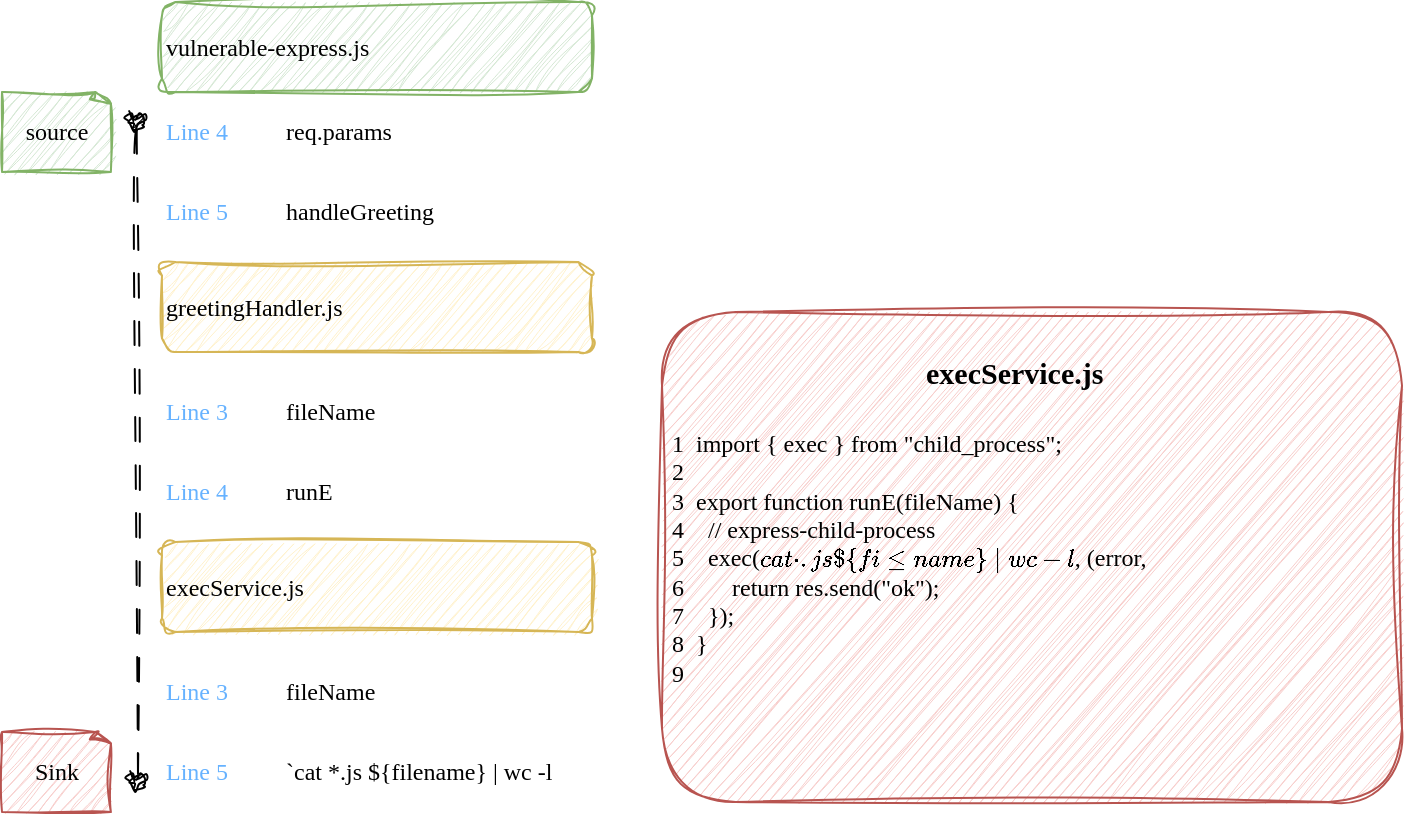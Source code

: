 <mxfile version="28.2.5">
  <diagram id="dc-DEmwPtq7ed_NysKeX" name="dataflow">
    <mxGraphModel dx="1328" dy="1266" grid="1" gridSize="10" guides="1" tooltips="1" connect="1" arrows="1" fold="1" page="0" pageScale="1" pageWidth="850" pageHeight="1100" math="0" shadow="0">
      <root>
        <mxCell id="0" />
        <mxCell id="1" parent="0" />
        <mxCell id="Bn8TtBgQpCcRCf1qiH7X-1" value="&lt;font face=&quot;JetBrains Mono&quot; data-font-src=&quot;https://fonts.googleapis.com/css?family=JetBrains+Mono&quot;&gt;&amp;nbsp;1&amp;nbsp; import { exec } from &quot;child_process&quot;;&lt;/font&gt;&lt;div&gt;&lt;font face=&quot;JetBrains Mono&quot; data-font-src=&quot;https://fonts.googleapis.com/css?family=JetBrains+Mono&quot;&gt;&amp;nbsp;2&amp;nbsp;&lt;br&gt;&lt;/font&gt;&lt;div&gt;&lt;font face=&quot;JetBrains Mono&quot; data-font-src=&quot;https://fonts.googleapis.com/css?family=JetBrains+Mono&quot;&gt;&amp;nbsp;3&amp;nbsp; export function runE(fileName) {&lt;/font&gt;&lt;/div&gt;&lt;/div&gt;&lt;div&gt;&lt;font face=&quot;JetBrains Mono&quot; data-font-src=&quot;https://fonts.googleapis.com/css?family=JetBrains+Mono&quot;&gt;&amp;nbsp;4&amp;nbsp; &amp;nbsp; // express-child-process&lt;/font&gt;&lt;/div&gt;&lt;div&gt;&lt;font face=&quot;JetBrains Mono&quot; data-font-src=&quot;https://fonts.googleapis.com/css?family=JetBrains+Mono&quot;&gt;&amp;nbsp;5&amp;nbsp; &amp;nbsp; exec(`cat *.js ${filename} | wc -l`, (error,&amp;nbsp;&lt;/font&gt;&lt;/div&gt;&lt;div&gt;&lt;font face=&quot;JetBrains Mono&quot; data-font-src=&quot;https://fonts.googleapis.com/css?family=JetBrains+Mono&quot;&gt;&amp;nbsp;6&amp;nbsp; &amp;nbsp; &amp;nbsp; &amp;nbsp; return res.send(&quot;ok&quot;);&lt;/font&gt;&lt;/div&gt;&lt;div&gt;&lt;font face=&quot;JetBrains Mono&quot;&gt;&amp;nbsp;7&amp;nbsp; &amp;nbsp; });&lt;/font&gt;&lt;/div&gt;&lt;div&gt;&lt;font face=&quot;JetBrains Mono&quot;&gt;&amp;nbsp;8&amp;nbsp; }&lt;/font&gt;&lt;/div&gt;&lt;div&gt;&lt;font face=&quot;JetBrains Mono&quot;&gt;&amp;nbsp;9&lt;/font&gt;&lt;/div&gt;" style="rounded=1;whiteSpace=wrap;html=1;sketch=1;curveFitting=1;jiggle=2;fontFamily=Gloria Hallelujah;fontSource=https%3A%2F%2Ffonts.googleapis.com%2Fcss%3Ffamily%3DGloria%2BHallelujah;fillColor=#f8cecc;strokeColor=#b85450;align=left;" parent="1" vertex="1">
          <mxGeometry x="150" y="-65" width="370" height="245" as="geometry" />
        </mxCell>
        <mxCell id="Bn8TtBgQpCcRCf1qiH7X-8" value="&lt;b&gt;&lt;font style=&quot;font-size: 15px;&quot;&gt;execService.js&lt;/font&gt;&lt;/b&gt;" style="text;html=1;align=left;verticalAlign=middle;whiteSpace=wrap;rounded=0;fontFamily=Gloria Hallelujah;fontSource=https%3A%2F%2Ffonts.googleapis.com%2Fcss%3Ffamily%3DGloria%2BHallelujah;" parent="1" vertex="1">
          <mxGeometry x="280" y="-50" width="190" height="30" as="geometry" />
        </mxCell>
        <mxCell id="Bn8TtBgQpCcRCf1qiH7X-9" value="req.params" style="text;html=1;align=left;verticalAlign=middle;whiteSpace=wrap;rounded=0;fontFamily=Gloria Hallelujah;fontSource=https%3A%2F%2Ffonts.googleapis.com%2Fcss%3Ffamily%3DGloria%2BHallelujah;" parent="1" vertex="1">
          <mxGeometry x="-40" y="-170" width="70" height="30" as="geometry" />
        </mxCell>
        <mxCell id="Bn8TtBgQpCcRCf1qiH7X-15" value="&lt;div&gt;&lt;span style=&quot;background-color: transparent; color: light-dark(rgb(0, 0, 0), rgb(255, 255, 255));&quot;&gt;vulnerable-express.js&lt;/span&gt;&lt;/div&gt;" style="rounded=1;whiteSpace=wrap;html=1;sketch=1;curveFitting=1;jiggle=2;fontFamily=Gloria Hallelujah;fontSource=https%3A%2F%2Ffonts.googleapis.com%2Fcss%3Ffamily%3DGloria%2BHallelujah;fillColor=#d5e8d4;strokeColor=#82b366;align=left;" parent="1" vertex="1">
          <mxGeometry x="-100" y="-220" width="215" height="45" as="geometry" />
        </mxCell>
        <mxCell id="Bn8TtBgQpCcRCf1qiH7X-16" value="Line 4" style="text;html=1;align=left;verticalAlign=middle;whiteSpace=wrap;rounded=0;fontFamily=Gloria Hallelujah;fontSource=https%3A%2F%2Ffonts.googleapis.com%2Fcss%3Ffamily%3DGloria%2BHallelujah;fontColor=#66B2FF;" parent="1" vertex="1">
          <mxGeometry x="-100" y="-170" width="70" height="30" as="geometry" />
        </mxCell>
        <mxCell id="Bn8TtBgQpCcRCf1qiH7X-18" style="edgeStyle=none;curved=1;rounded=0;orthogonalLoop=1;jettySize=auto;html=1;fontSize=12;startSize=8;endSize=8;sketch=1;curveFitting=1;jiggle=2;dashed=1;dashPattern=12 12;endArrow=oval;endFill=0;startArrow=oval;startFill=1;" parent="1" edge="1">
          <mxGeometry relative="1" as="geometry">
            <mxPoint x="-112" y="170" as="targetPoint" />
            <mxPoint x="-112.5" y="-160" as="sourcePoint" />
          </mxGeometry>
        </mxCell>
        <mxCell id="Bn8TtBgQpCcRCf1qiH7X-17" value="&lt;font data-font-src=&quot;https://fonts.googleapis.com/css?family=Gloria+Hallelujah&quot; face=&quot;Gloria Hallelujah&quot;&gt;source&lt;/font&gt;" style="whiteSpace=wrap;html=1;shape=mxgraph.basic.document;sketch=1;curveFitting=1;jiggle=2;fillColor=#d5e8d4;strokeColor=#82b366;" parent="1" vertex="1">
          <mxGeometry x="-180" y="-175" width="55" height="40" as="geometry" />
        </mxCell>
        <mxCell id="Bn8TtBgQpCcRCf1qiH7X-19" value="&lt;div&gt;&lt;span style=&quot;background-color: transparent; color: light-dark(rgb(0, 0, 0), rgb(255, 255, 255));&quot;&gt;greetingHandler.js&lt;/span&gt;&lt;/div&gt;" style="rounded=1;whiteSpace=wrap;html=1;sketch=1;curveFitting=1;jiggle=2;fontFamily=Gloria Hallelujah;fontSource=https%3A%2F%2Ffonts.googleapis.com%2Fcss%3Ffamily%3DGloria%2BHallelujah;fillColor=#fff2cc;strokeColor=#d6b656;align=left;" parent="1" vertex="1">
          <mxGeometry x="-100" y="-90" width="215" height="45" as="geometry" />
        </mxCell>
        <mxCell id="Bn8TtBgQpCcRCf1qiH7X-20" value="&lt;div&gt;&lt;span style=&quot;background-color: transparent; color: light-dark(rgb(0, 0, 0), rgb(255, 255, 255));&quot;&gt;execService.js&lt;/span&gt;&lt;/div&gt;" style="rounded=1;whiteSpace=wrap;html=1;sketch=1;curveFitting=1;jiggle=2;fontFamily=Gloria Hallelujah;fontSource=https%3A%2F%2Ffonts.googleapis.com%2Fcss%3Ffamily%3DGloria%2BHallelujah;fillColor=#fff2cc;strokeColor=#d6b656;align=left;" parent="1" vertex="1">
          <mxGeometry x="-100" y="50" width="215" height="45" as="geometry" />
        </mxCell>
        <mxCell id="Bn8TtBgQpCcRCf1qiH7X-21" value="&lt;font data-font-src=&quot;https://fonts.googleapis.com/css?family=Gloria+Hallelujah&quot; face=&quot;Gloria Hallelujah&quot;&gt;Sink&lt;/font&gt;" style="whiteSpace=wrap;html=1;shape=mxgraph.basic.document;sketch=1;curveFitting=1;jiggle=2;fillColor=#f8cecc;strokeColor=#b85450;" parent="1" vertex="1">
          <mxGeometry x="-180" y="145" width="55" height="40" as="geometry" />
        </mxCell>
        <mxCell id="Bn8TtBgQpCcRCf1qiH7X-23" value="handleGreeting" style="text;html=1;align=left;verticalAlign=middle;whiteSpace=wrap;rounded=0;fontFamily=Gloria Hallelujah;fontSource=https%3A%2F%2Ffonts.googleapis.com%2Fcss%3Ffamily%3DGloria%2BHallelujah;" parent="1" vertex="1">
          <mxGeometry x="-40" y="-130" width="70" height="30" as="geometry" />
        </mxCell>
        <mxCell id="Bn8TtBgQpCcRCf1qiH7X-24" value="Line 5" style="text;html=1;align=left;verticalAlign=middle;whiteSpace=wrap;rounded=0;fontFamily=Gloria Hallelujah;fontSource=https%3A%2F%2Ffonts.googleapis.com%2Fcss%3Ffamily%3DGloria%2BHallelujah;fontColor=#66B2FF;" parent="1" vertex="1">
          <mxGeometry x="-100" y="-130" width="70" height="30" as="geometry" />
        </mxCell>
        <mxCell id="Bn8TtBgQpCcRCf1qiH7X-25" value="fileName" style="text;html=1;align=left;verticalAlign=middle;whiteSpace=wrap;rounded=0;fontFamily=Gloria Hallelujah;fontSource=https%3A%2F%2Ffonts.googleapis.com%2Fcss%3Ffamily%3DGloria%2BHallelujah;" parent="1" vertex="1">
          <mxGeometry x="-40" y="-30" width="70" height="30" as="geometry" />
        </mxCell>
        <mxCell id="Bn8TtBgQpCcRCf1qiH7X-26" value="Line 3" style="text;html=1;align=left;verticalAlign=middle;whiteSpace=wrap;rounded=0;fontFamily=Gloria Hallelujah;fontSource=https%3A%2F%2Ffonts.googleapis.com%2Fcss%3Ffamily%3DGloria%2BHallelujah;fontColor=#66B2FF;" parent="1" vertex="1">
          <mxGeometry x="-100" y="-30" width="70" height="30" as="geometry" />
        </mxCell>
        <mxCell id="Bn8TtBgQpCcRCf1qiH7X-28" value="Line 4" style="text;html=1;align=left;verticalAlign=middle;whiteSpace=wrap;rounded=0;fontFamily=Gloria Hallelujah;fontSource=https%3A%2F%2Ffonts.googleapis.com%2Fcss%3Ffamily%3DGloria%2BHallelujah;fontColor=#66B2FF;" parent="1" vertex="1">
          <mxGeometry x="-100" y="10" width="70" height="30" as="geometry" />
        </mxCell>
        <mxCell id="Bn8TtBgQpCcRCf1qiH7X-29" value="runE" style="text;html=1;align=left;verticalAlign=middle;whiteSpace=wrap;rounded=0;fontFamily=Gloria Hallelujah;fontSource=https%3A%2F%2Ffonts.googleapis.com%2Fcss%3Ffamily%3DGloria%2BHallelujah;" parent="1" vertex="1">
          <mxGeometry x="-40" y="10" width="70" height="30" as="geometry" />
        </mxCell>
        <mxCell id="Bn8TtBgQpCcRCf1qiH7X-30" value="fileName" style="text;html=1;align=left;verticalAlign=middle;whiteSpace=wrap;rounded=0;fontFamily=Gloria Hallelujah;fontSource=https%3A%2F%2Ffonts.googleapis.com%2Fcss%3Ffamily%3DGloria%2BHallelujah;" parent="1" vertex="1">
          <mxGeometry x="-40" y="110" width="70" height="30" as="geometry" />
        </mxCell>
        <mxCell id="Bn8TtBgQpCcRCf1qiH7X-31" value="Line 3" style="text;html=1;align=left;verticalAlign=middle;whiteSpace=wrap;rounded=0;fontFamily=Gloria Hallelujah;fontSource=https%3A%2F%2Ffonts.googleapis.com%2Fcss%3Ffamily%3DGloria%2BHallelujah;fontColor=#66B2FF;" parent="1" vertex="1">
          <mxGeometry x="-100" y="110" width="70" height="30" as="geometry" />
        </mxCell>
        <mxCell id="Bn8TtBgQpCcRCf1qiH7X-32" value="`cat *.js ${filename} | wc -l" style="text;html=1;align=left;verticalAlign=middle;whiteSpace=wrap;rounded=0;fontFamily=Gloria Hallelujah;fontSource=https%3A%2F%2Ffonts.googleapis.com%2Fcss%3Ffamily%3DGloria%2BHallelujah;" parent="1" vertex="1">
          <mxGeometry x="-40" y="150" width="180" height="30" as="geometry" />
        </mxCell>
        <mxCell id="Bn8TtBgQpCcRCf1qiH7X-33" value="Line 5" style="text;html=1;align=left;verticalAlign=middle;whiteSpace=wrap;rounded=0;fontFamily=Gloria Hallelujah;fontSource=https%3A%2F%2Ffonts.googleapis.com%2Fcss%3Ffamily%3DGloria%2BHallelujah;fontColor=#66B2FF;" parent="1" vertex="1">
          <mxGeometry x="-100" y="150" width="70" height="30" as="geometry" />
        </mxCell>
      </root>
    </mxGraphModel>
  </diagram>
</mxfile>
